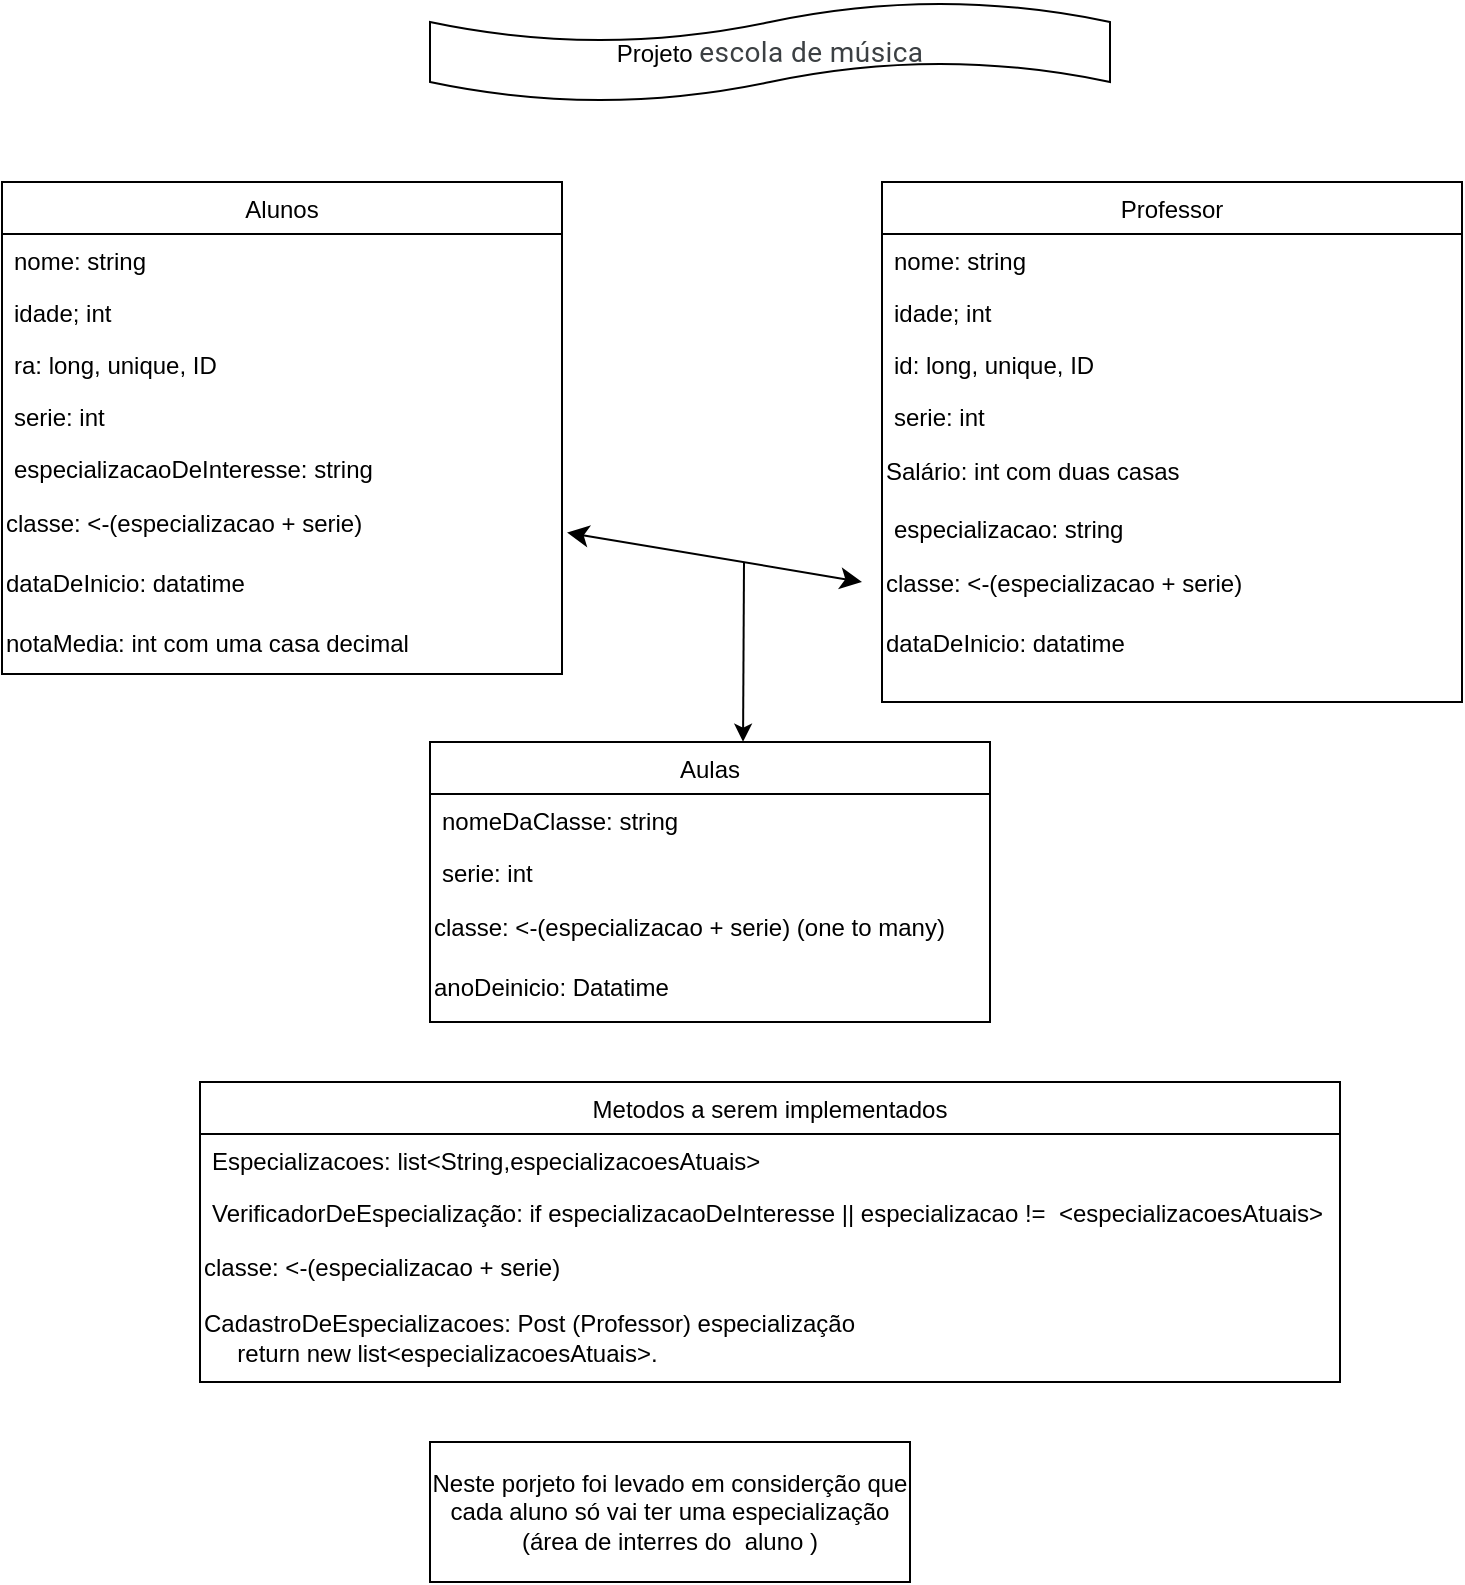 <mxfile version="26.0.13">
  <diagram id="NuMHNziheEafB_bFn2CI" name="Alunos">
    <mxGraphModel dx="3098" dy="1192" grid="1" gridSize="10" guides="1" tooltips="1" connect="1" arrows="1" fold="1" page="1" pageScale="1" pageWidth="827" pageHeight="1169" math="0" shadow="0">
      <root>
        <mxCell id="0" />
        <mxCell id="1" parent="0" />
        <mxCell id="gsF03cvU-vhgblnhzwgA-1" value="Alunos" style="swimlane;fontStyle=0;align=center;verticalAlign=top;childLayout=stackLayout;horizontal=1;startSize=26;horizontalStack=0;resizeParent=1;resizeLast=0;collapsible=1;marginBottom=0;rounded=0;shadow=0;strokeWidth=1;" parent="1" vertex="1">
          <mxGeometry x="60" y="110" width="280" height="246" as="geometry">
            <mxRectangle x="550" y="140" width="160" height="26" as="alternateBounds" />
          </mxGeometry>
        </mxCell>
        <mxCell id="gsF03cvU-vhgblnhzwgA-2" value="nome: string" style="text;align=left;verticalAlign=top;spacingLeft=4;spacingRight=4;overflow=hidden;rotatable=0;points=[[0,0.5],[1,0.5]];portConstraint=eastwest;" parent="gsF03cvU-vhgblnhzwgA-1" vertex="1">
          <mxGeometry y="26" width="280" height="26" as="geometry" />
        </mxCell>
        <mxCell id="gsF03cvU-vhgblnhzwgA-3" value="idade; int" style="text;align=left;verticalAlign=top;spacingLeft=4;spacingRight=4;overflow=hidden;rotatable=0;points=[[0,0.5],[1,0.5]];portConstraint=eastwest;rounded=0;shadow=0;html=0;" parent="gsF03cvU-vhgblnhzwgA-1" vertex="1">
          <mxGeometry y="52" width="280" height="26" as="geometry" />
        </mxCell>
        <mxCell id="gsF03cvU-vhgblnhzwgA-4" value="ra: long, unique, ID" style="text;align=left;verticalAlign=top;spacingLeft=4;spacingRight=4;overflow=hidden;rotatable=0;points=[[0,0.5],[1,0.5]];portConstraint=eastwest;rounded=0;shadow=0;html=0;" parent="gsF03cvU-vhgblnhzwgA-1" vertex="1">
          <mxGeometry y="78" width="280" height="26" as="geometry" />
        </mxCell>
        <mxCell id="gsF03cvU-vhgblnhzwgA-5" value="serie: int" style="text;align=left;verticalAlign=top;spacingLeft=4;spacingRight=4;overflow=hidden;rotatable=0;points=[[0,0.5],[1,0.5]];portConstraint=eastwest;rounded=0;shadow=0;html=0;" parent="gsF03cvU-vhgblnhzwgA-1" vertex="1">
          <mxGeometry y="104" width="280" height="26" as="geometry" />
        </mxCell>
        <mxCell id="gsF03cvU-vhgblnhzwgA-6" value="especializacaoDeInteresse: string&#xa;" style="text;align=left;verticalAlign=top;spacingLeft=4;spacingRight=4;overflow=hidden;rotatable=0;points=[[0,0.5],[1,0.5]];portConstraint=eastwest;rounded=0;shadow=0;html=0;" parent="gsF03cvU-vhgblnhzwgA-1" vertex="1">
          <mxGeometry y="130" width="280" height="26" as="geometry" />
        </mxCell>
        <mxCell id="gsF03cvU-vhgblnhzwgA-10" value="classe: &amp;lt;-(especializacao + serie)&amp;nbsp;" style="text;html=1;align=left;verticalAlign=middle;resizable=0;points=[];autosize=1;strokeColor=none;fillColor=none;" parent="gsF03cvU-vhgblnhzwgA-1" vertex="1">
          <mxGeometry y="156" width="280" height="30" as="geometry" />
        </mxCell>
        <mxCell id="gsF03cvU-vhgblnhzwgA-21" value="dataDeInicio: datatime" style="text;html=1;align=left;verticalAlign=middle;resizable=0;points=[];autosize=1;strokeColor=none;fillColor=none;" parent="gsF03cvU-vhgblnhzwgA-1" vertex="1">
          <mxGeometry y="186" width="280" height="30" as="geometry" />
        </mxCell>
        <mxCell id="gsF03cvU-vhgblnhzwgA-33" value="notaMedia: int com uma casa decimal" style="text;html=1;align=left;verticalAlign=middle;resizable=0;points=[];autosize=1;strokeColor=none;fillColor=none;" parent="gsF03cvU-vhgblnhzwgA-1" vertex="1">
          <mxGeometry y="216" width="280" height="30" as="geometry" />
        </mxCell>
        <mxCell id="gsF03cvU-vhgblnhzwgA-11" value="Professor" style="swimlane;fontStyle=0;align=center;verticalAlign=top;childLayout=stackLayout;horizontal=1;startSize=26;horizontalStack=0;resizeParent=1;resizeLast=0;collapsible=1;marginBottom=0;rounded=0;shadow=0;strokeWidth=1;" parent="1" vertex="1">
          <mxGeometry x="500" y="110" width="290" height="260" as="geometry">
            <mxRectangle x="550" y="140" width="160" height="26" as="alternateBounds" />
          </mxGeometry>
        </mxCell>
        <mxCell id="gsF03cvU-vhgblnhzwgA-12" value="nome: string" style="text;align=left;verticalAlign=top;spacingLeft=4;spacingRight=4;overflow=hidden;rotatable=0;points=[[0,0.5],[1,0.5]];portConstraint=eastwest;" parent="gsF03cvU-vhgblnhzwgA-11" vertex="1">
          <mxGeometry y="26" width="290" height="26" as="geometry" />
        </mxCell>
        <mxCell id="gsF03cvU-vhgblnhzwgA-13" value="idade; int" style="text;align=left;verticalAlign=top;spacingLeft=4;spacingRight=4;overflow=hidden;rotatable=0;points=[[0,0.5],[1,0.5]];portConstraint=eastwest;rounded=0;shadow=0;html=0;" parent="gsF03cvU-vhgblnhzwgA-11" vertex="1">
          <mxGeometry y="52" width="290" height="26" as="geometry" />
        </mxCell>
        <mxCell id="gsF03cvU-vhgblnhzwgA-14" value="id: long, unique, ID" style="text;align=left;verticalAlign=top;spacingLeft=4;spacingRight=4;overflow=hidden;rotatable=0;points=[[0,0.5],[1,0.5]];portConstraint=eastwest;rounded=0;shadow=0;html=0;" parent="gsF03cvU-vhgblnhzwgA-11" vertex="1">
          <mxGeometry y="78" width="290" height="26" as="geometry" />
        </mxCell>
        <mxCell id="gsF03cvU-vhgblnhzwgA-15" value="serie: int" style="text;align=left;verticalAlign=top;spacingLeft=4;spacingRight=4;overflow=hidden;rotatable=0;points=[[0,0.5],[1,0.5]];portConstraint=eastwest;rounded=0;shadow=0;html=0;" parent="gsF03cvU-vhgblnhzwgA-11" vertex="1">
          <mxGeometry y="104" width="290" height="26" as="geometry" />
        </mxCell>
        <mxCell id="gsF03cvU-vhgblnhzwgA-18" value="Salário: int com duas casas&amp;nbsp;" style="text;html=1;align=left;verticalAlign=middle;resizable=0;points=[];autosize=1;strokeColor=none;fillColor=none;" parent="gsF03cvU-vhgblnhzwgA-11" vertex="1">
          <mxGeometry y="130" width="290" height="30" as="geometry" />
        </mxCell>
        <mxCell id="gsF03cvU-vhgblnhzwgA-16" value="especializacao: string&#xa;" style="text;align=left;verticalAlign=top;spacingLeft=4;spacingRight=4;overflow=hidden;rotatable=0;points=[[0,0.5],[1,0.5]];portConstraint=eastwest;rounded=0;shadow=0;html=0;" parent="gsF03cvU-vhgblnhzwgA-11" vertex="1">
          <mxGeometry y="160" width="290" height="26" as="geometry" />
        </mxCell>
        <mxCell id="gsF03cvU-vhgblnhzwgA-17" value="classe: &amp;lt;-(especializacao + serie)&amp;nbsp;" style="text;html=1;align=left;verticalAlign=middle;resizable=0;points=[];autosize=1;strokeColor=none;fillColor=none;" parent="gsF03cvU-vhgblnhzwgA-11" vertex="1">
          <mxGeometry y="186" width="290" height="30" as="geometry" />
        </mxCell>
        <mxCell id="gsF03cvU-vhgblnhzwgA-22" value="&lt;span style=&quot;&quot;&gt;dataDeInicio: datatime&lt;/span&gt;" style="text;html=1;align=left;verticalAlign=middle;resizable=0;points=[];autosize=1;strokeColor=none;fillColor=none;" parent="gsF03cvU-vhgblnhzwgA-11" vertex="1">
          <mxGeometry y="216" width="290" height="30" as="geometry" />
        </mxCell>
        <mxCell id="gsF03cvU-vhgblnhzwgA-23" value="Aulas" style="swimlane;fontStyle=0;align=center;verticalAlign=top;childLayout=stackLayout;horizontal=1;startSize=26;horizontalStack=0;resizeParent=1;resizeLast=0;collapsible=1;marginBottom=0;rounded=0;shadow=0;strokeWidth=1;" parent="1" vertex="1">
          <mxGeometry x="274" y="390" width="280" height="140" as="geometry">
            <mxRectangle x="550" y="140" width="160" height="26" as="alternateBounds" />
          </mxGeometry>
        </mxCell>
        <mxCell id="gsF03cvU-vhgblnhzwgA-24" value="nomeDaClasse: string" style="text;align=left;verticalAlign=top;spacingLeft=4;spacingRight=4;overflow=hidden;rotatable=0;points=[[0,0.5],[1,0.5]];portConstraint=eastwest;" parent="gsF03cvU-vhgblnhzwgA-23" vertex="1">
          <mxGeometry y="26" width="280" height="26" as="geometry" />
        </mxCell>
        <mxCell id="gsF03cvU-vhgblnhzwgA-27" value="serie: int" style="text;align=left;verticalAlign=top;spacingLeft=4;spacingRight=4;overflow=hidden;rotatable=0;points=[[0,0.5],[1,0.5]];portConstraint=eastwest;rounded=0;shadow=0;html=0;" parent="gsF03cvU-vhgblnhzwgA-23" vertex="1">
          <mxGeometry y="52" width="280" height="26" as="geometry" />
        </mxCell>
        <mxCell id="gsF03cvU-vhgblnhzwgA-34" value="classe: &amp;lt;-(especializacao + serie) (one to many)" style="text;html=1;align=left;verticalAlign=middle;resizable=0;points=[];autosize=1;strokeColor=none;fillColor=none;" parent="gsF03cvU-vhgblnhzwgA-23" vertex="1">
          <mxGeometry y="78" width="280" height="30" as="geometry" />
        </mxCell>
        <mxCell id="gsF03cvU-vhgblnhzwgA-30" value="anoDeinicio: Datatime" style="text;html=1;align=left;verticalAlign=middle;resizable=0;points=[];autosize=1;strokeColor=none;fillColor=none;" parent="gsF03cvU-vhgblnhzwgA-23" vertex="1">
          <mxGeometry y="108" width="280" height="30" as="geometry" />
        </mxCell>
        <mxCell id="gsF03cvU-vhgblnhzwgA-31" value="" style="edgeStyle=none;orthogonalLoop=1;jettySize=auto;html=1;rounded=0;entryX=0.559;entryY=-0.001;entryDx=0;entryDy=0;entryPerimeter=0;" parent="1" target="gsF03cvU-vhgblnhzwgA-23" edge="1">
          <mxGeometry width="100" relative="1" as="geometry">
            <mxPoint x="431" y="300" as="sourcePoint" />
            <mxPoint x="440" y="270" as="targetPoint" />
            <Array as="points" />
          </mxGeometry>
        </mxCell>
        <mxCell id="gsF03cvU-vhgblnhzwgA-32" value="" style="edgeStyle=none;orthogonalLoop=1;jettySize=auto;html=1;endArrow=classic;startArrow=classic;endSize=8;startSize=8;rounded=0;exitX=1.009;exitY=0.643;exitDx=0;exitDy=0;exitPerimeter=0;" parent="1" source="gsF03cvU-vhgblnhzwgA-10" edge="1">
          <mxGeometry width="100" relative="1" as="geometry">
            <mxPoint x="370" y="280" as="sourcePoint" />
            <mxPoint x="490" y="310" as="targetPoint" />
            <Array as="points" />
          </mxGeometry>
        </mxCell>
        <mxCell id="gsF03cvU-vhgblnhzwgA-36" value="Projeto&amp;nbsp;&lt;span style=&quot;color: rgb(60, 64, 67); font-family: Roboto, Arial, sans-serif; font-size: 14px; letter-spacing: 0.2px; text-align: start;&quot;&gt;escola de música&lt;/span&gt;" style="shape=tape;whiteSpace=wrap;html=1;" parent="1" vertex="1">
          <mxGeometry x="274" y="20" width="340" height="50" as="geometry" />
        </mxCell>
        <mxCell id="X-hKdJcO6GStJDfuJMA1-3" value="Metodos a serem implementados" style="swimlane;fontStyle=0;align=center;verticalAlign=top;childLayout=stackLayout;horizontal=1;startSize=26;horizontalStack=0;resizeParent=1;resizeLast=0;collapsible=1;marginBottom=0;rounded=0;shadow=0;strokeWidth=1;" parent="1" vertex="1">
          <mxGeometry x="159" y="560" width="570" height="150" as="geometry">
            <mxRectangle x="550" y="140" width="160" height="26" as="alternateBounds" />
          </mxGeometry>
        </mxCell>
        <mxCell id="X-hKdJcO6GStJDfuJMA1-4" value="Especializacoes: list&lt;String,especializacoesAtuais&gt;" style="text;align=left;verticalAlign=top;spacingLeft=4;spacingRight=4;overflow=hidden;rotatable=0;points=[[0,0.5],[1,0.5]];portConstraint=eastwest;" parent="X-hKdJcO6GStJDfuJMA1-3" vertex="1">
          <mxGeometry y="26" width="570" height="26" as="geometry" />
        </mxCell>
        <mxCell id="X-hKdJcO6GStJDfuJMA1-5" value="VerificadorDeEspecialização: if especializacaoDeInteresse || especializacao !=  &lt;especializacoesAtuais&gt;" style="text;align=left;verticalAlign=top;spacingLeft=4;spacingRight=4;overflow=hidden;rotatable=0;points=[[0,0.5],[1,0.5]];portConstraint=eastwest;rounded=0;shadow=0;html=0;" parent="X-hKdJcO6GStJDfuJMA1-3" vertex="1">
          <mxGeometry y="52" width="570" height="26" as="geometry" />
        </mxCell>
        <mxCell id="X-hKdJcO6GStJDfuJMA1-7" value="classe: &amp;lt;-(especializacao + serie)&amp;nbsp;" style="text;html=1;align=left;verticalAlign=middle;resizable=0;points=[];autosize=1;strokeColor=none;fillColor=none;" parent="X-hKdJcO6GStJDfuJMA1-3" vertex="1">
          <mxGeometry y="78" width="570" height="30" as="geometry" />
        </mxCell>
        <mxCell id="X-hKdJcO6GStJDfuJMA1-8" value="CadastroDeEspecializacoes: Post (&lt;span style=&quot;text-align: center;&quot;&gt;Professor) especialização&lt;/span&gt;&lt;div&gt;&lt;span style=&quot;text-align: center;&quot;&gt;&amp;nbsp; &amp;nbsp; &amp;nbsp;return new list&amp;lt;&lt;/span&gt;&lt;span style=&quot;background-color: transparent; color: light-dark(rgb(0, 0, 0), rgb(255, 255, 255));&quot;&gt;especializacoesAtuais&lt;/span&gt;&lt;span style=&quot;text-align: center; background-color: transparent; color: light-dark(rgb(0, 0, 0), rgb(255, 255, 255));&quot;&gt;&amp;gt;.&lt;/span&gt;&lt;/div&gt;" style="text;html=1;align=left;verticalAlign=middle;resizable=0;points=[];autosize=1;strokeColor=none;fillColor=none;" parent="X-hKdJcO6GStJDfuJMA1-3" vertex="1">
          <mxGeometry y="108" width="570" height="40" as="geometry" />
        </mxCell>
        <mxCell id="GGXMQB0MKH2DKvcPyksW-1" value="Neste porjeto foi levado em considerção que cada aluno só vai ter uma especialização (área de interres do&amp;nbsp; aluno )" style="whiteSpace=wrap;html=1;" vertex="1" parent="1">
          <mxGeometry x="274" y="740" width="240" height="70" as="geometry" />
        </mxCell>
      </root>
    </mxGraphModel>
  </diagram>
</mxfile>
